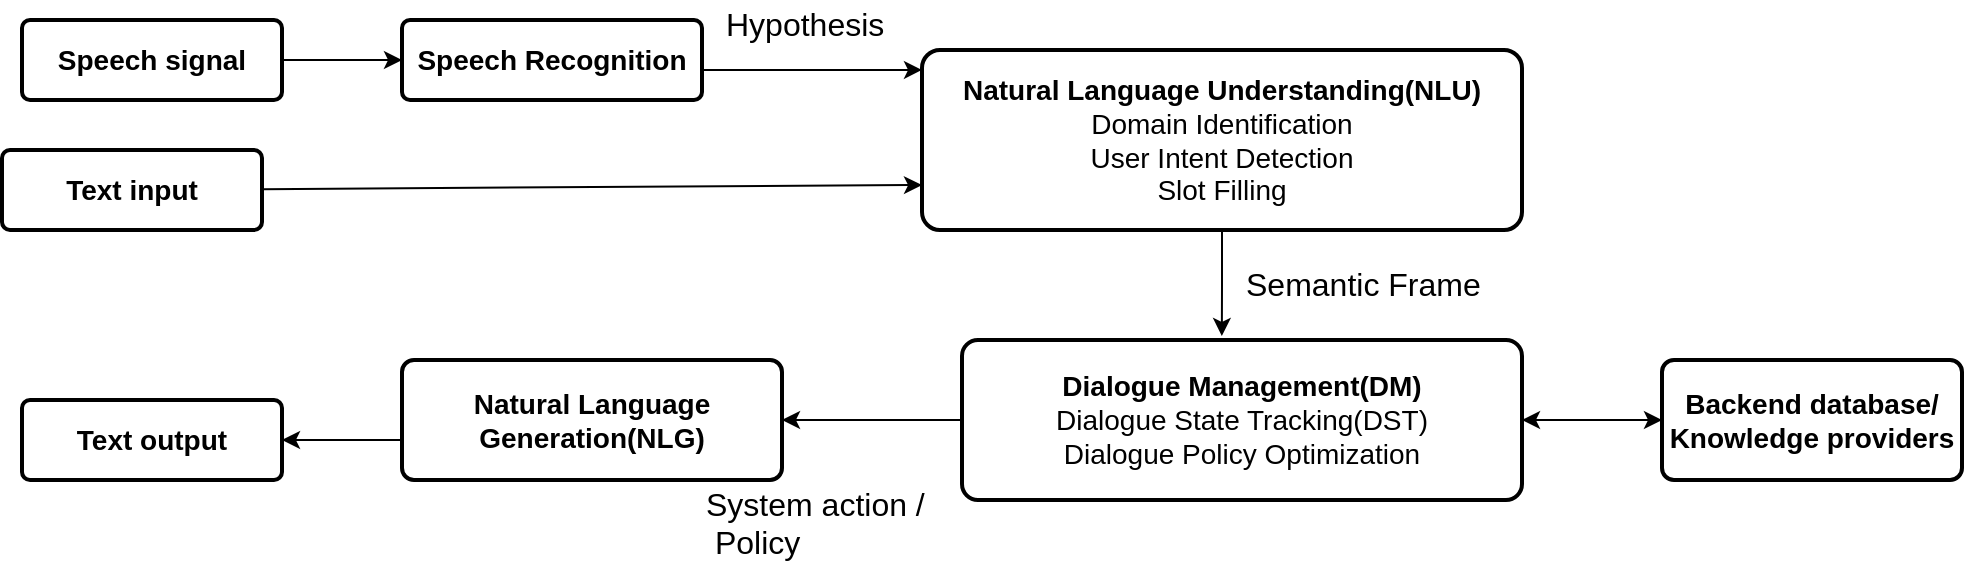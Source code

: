 <mxfile version="12.2.3" type="device" pages="1"><diagram id="oopPB-6hUhjEVbU-PsLi" name="Page-1"><mxGraphModel dx="2191" dy="711" grid="1" gridSize="10" guides="1" tooltips="1" connect="1" arrows="1" fold="1" page="1" pageScale="1" pageWidth="850" pageHeight="1100" math="0" shadow="0"><root><mxCell id="0"/><mxCell id="1" parent="0"/><mxCell id="cxIiP5X4yBqhHtADnLjx-1" value="&lt;b&gt;Text input&lt;/b&gt;" style="strokeWidth=2;rounded=1;arcSize=10;whiteSpace=wrap;html=1;align=center;fontSize=14;" vertex="1" parent="1"><mxGeometry y="85" width="130" height="40" as="geometry"/></mxCell><mxCell id="cxIiP5X4yBqhHtADnLjx-19" style="edgeStyle=orthogonalEdgeStyle;rounded=0;orthogonalLoop=1;jettySize=auto;html=1;exitX=0.5;exitY=1;exitDx=0;exitDy=0;entryX=0.464;entryY=-0.025;entryDx=0;entryDy=0;entryPerimeter=0;" edge="1" parent="1" source="cxIiP5X4yBqhHtADnLjx-2" target="cxIiP5X4yBqhHtADnLjx-3"><mxGeometry relative="1" as="geometry"/></mxCell><mxCell id="cxIiP5X4yBqhHtADnLjx-2" value="&lt;b&gt;Natural Language Understanding(NLU)&lt;/b&gt;&lt;br&gt;Domain Identification&lt;br&gt;User Intent Detection&lt;br&gt;Slot Filling" style="strokeWidth=2;rounded=1;arcSize=10;whiteSpace=wrap;html=1;align=center;fontSize=14;" vertex="1" parent="1"><mxGeometry x="460" y="35" width="300" height="90" as="geometry"/></mxCell><mxCell id="cxIiP5X4yBqhHtADnLjx-3" value="&lt;b&gt;Dialogue Management(DM)&lt;/b&gt;&lt;br&gt;Dialogue State Tracking(DST)&lt;br&gt;Dialogue Policy Optimization" style="strokeWidth=2;rounded=1;arcSize=10;whiteSpace=wrap;html=1;align=center;fontSize=14;" vertex="1" parent="1"><mxGeometry x="480" y="180" width="280" height="80" as="geometry"/></mxCell><mxCell id="cxIiP5X4yBqhHtADnLjx-4" value="&lt;b&gt;Natural Language Generation(NLG)&lt;/b&gt;" style="strokeWidth=2;rounded=1;arcSize=10;whiteSpace=wrap;html=1;align=center;fontSize=14;" vertex="1" parent="1"><mxGeometry x="200" y="190" width="190" height="60" as="geometry"/></mxCell><mxCell id="cxIiP5X4yBqhHtADnLjx-5" value="&lt;b&gt;Text output&lt;/b&gt;" style="strokeWidth=2;rounded=1;arcSize=10;whiteSpace=wrap;html=1;align=center;fontSize=14;" vertex="1" parent="1"><mxGeometry x="10" y="210" width="130" height="40" as="geometry"/></mxCell><mxCell id="cxIiP5X4yBqhHtADnLjx-9" style="edgeStyle=orthogonalEdgeStyle;rounded=0;orthogonalLoop=1;jettySize=auto;html=1;exitX=1;exitY=0.5;exitDx=0;exitDy=0;" edge="1" parent="1" source="cxIiP5X4yBqhHtADnLjx-7" target="cxIiP5X4yBqhHtADnLjx-8"><mxGeometry relative="1" as="geometry"/></mxCell><mxCell id="cxIiP5X4yBqhHtADnLjx-7" value="&lt;b&gt;Speech signal&lt;/b&gt;" style="strokeWidth=2;rounded=1;arcSize=10;whiteSpace=wrap;html=1;align=center;fontSize=14;" vertex="1" parent="1"><mxGeometry x="10" y="20" width="130" height="40" as="geometry"/></mxCell><mxCell id="cxIiP5X4yBqhHtADnLjx-8" value="&lt;b&gt;Speech Recognition&lt;/b&gt;" style="strokeWidth=2;rounded=1;arcSize=10;whiteSpace=wrap;html=1;align=center;fontSize=14;" vertex="1" parent="1"><mxGeometry x="200" y="20" width="150" height="40" as="geometry"/></mxCell><mxCell id="cxIiP5X4yBqhHtADnLjx-11" value="&lt;font style=&quot;font-size: 16px&quot;&gt;Hypothesis&lt;/font&gt;" style="text;html=1;resizable=0;points=[];autosize=1;align=left;verticalAlign=top;spacingTop=-4;" vertex="1" parent="1"><mxGeometry x="360" y="10" width="90" height="20" as="geometry"/></mxCell><mxCell id="cxIiP5X4yBqhHtADnLjx-20" value="&lt;font style=&quot;font-size: 16px&quot;&gt;Semantic Frame&lt;/font&gt;" style="text;html=1;resizable=0;points=[];autosize=1;align=left;verticalAlign=top;spacingTop=-4;" vertex="1" parent="1"><mxGeometry x="620" y="140" width="130" height="20" as="geometry"/></mxCell><mxCell id="cxIiP5X4yBqhHtADnLjx-21" value="&lt;b&gt;Backend database/ Knowledge providers&lt;/b&gt;" style="strokeWidth=2;rounded=1;arcSize=10;whiteSpace=wrap;html=1;align=center;fontSize=14;" vertex="1" parent="1"><mxGeometry x="830" y="190" width="150" height="60" as="geometry"/></mxCell><mxCell id="cxIiP5X4yBqhHtADnLjx-22" value="" style="endArrow=classic;startArrow=classic;html=1;entryX=0;entryY=0.5;entryDx=0;entryDy=0;" edge="1" parent="1" target="cxIiP5X4yBqhHtADnLjx-21"><mxGeometry width="50" height="50" relative="1" as="geometry"><mxPoint x="760" y="220" as="sourcePoint"/><mxPoint x="810" y="180" as="targetPoint"/></mxGeometry></mxCell><mxCell id="cxIiP5X4yBqhHtADnLjx-23" value="" style="endArrow=classic;html=1;entryX=0;entryY=0.75;entryDx=0;entryDy=0;" edge="1" parent="1" source="cxIiP5X4yBqhHtADnLjx-1" target="cxIiP5X4yBqhHtADnLjx-2"><mxGeometry width="50" height="50" relative="1" as="geometry"><mxPoint x="140" y="101" as="sourcePoint"/><mxPoint x="400" y="99" as="targetPoint"/></mxGeometry></mxCell><mxCell id="cxIiP5X4yBqhHtADnLjx-25" value="" style="endArrow=classic;html=1;entryX=0;entryY=0.111;entryDx=0;entryDy=0;entryPerimeter=0;" edge="1" parent="1" target="cxIiP5X4yBqhHtADnLjx-2"><mxGeometry width="50" height="50" relative="1" as="geometry"><mxPoint x="350" y="45" as="sourcePoint"/><mxPoint x="400" y="-5" as="targetPoint"/></mxGeometry></mxCell><mxCell id="cxIiP5X4yBqhHtADnLjx-26" value="" style="endArrow=classic;html=1;entryX=1;entryY=0.5;entryDx=0;entryDy=0;" edge="1" parent="1" target="cxIiP5X4yBqhHtADnLjx-4"><mxGeometry width="50" height="50" relative="1" as="geometry"><mxPoint x="480" y="220" as="sourcePoint"/><mxPoint x="530" y="170" as="targetPoint"/></mxGeometry></mxCell><mxCell id="cxIiP5X4yBqhHtADnLjx-27" value="&lt;font style=&quot;font-size: 16px&quot;&gt;System action /&lt;br&gt;&amp;nbsp;Policy&lt;/font&gt;" style="text;html=1;resizable=0;points=[];autosize=1;align=left;verticalAlign=top;spacingTop=-4;" vertex="1" parent="1"><mxGeometry x="350" y="250" width="120" height="30" as="geometry"/></mxCell><mxCell id="cxIiP5X4yBqhHtADnLjx-28" value="" style="endArrow=classic;html=1;entryX=1;entryY=0.5;entryDx=0;entryDy=0;" edge="1" parent="1" target="cxIiP5X4yBqhHtADnLjx-5"><mxGeometry width="50" height="50" relative="1" as="geometry"><mxPoint x="200" y="230" as="sourcePoint"/><mxPoint x="250" y="180" as="targetPoint"/></mxGeometry></mxCell></root></mxGraphModel></diagram></mxfile>